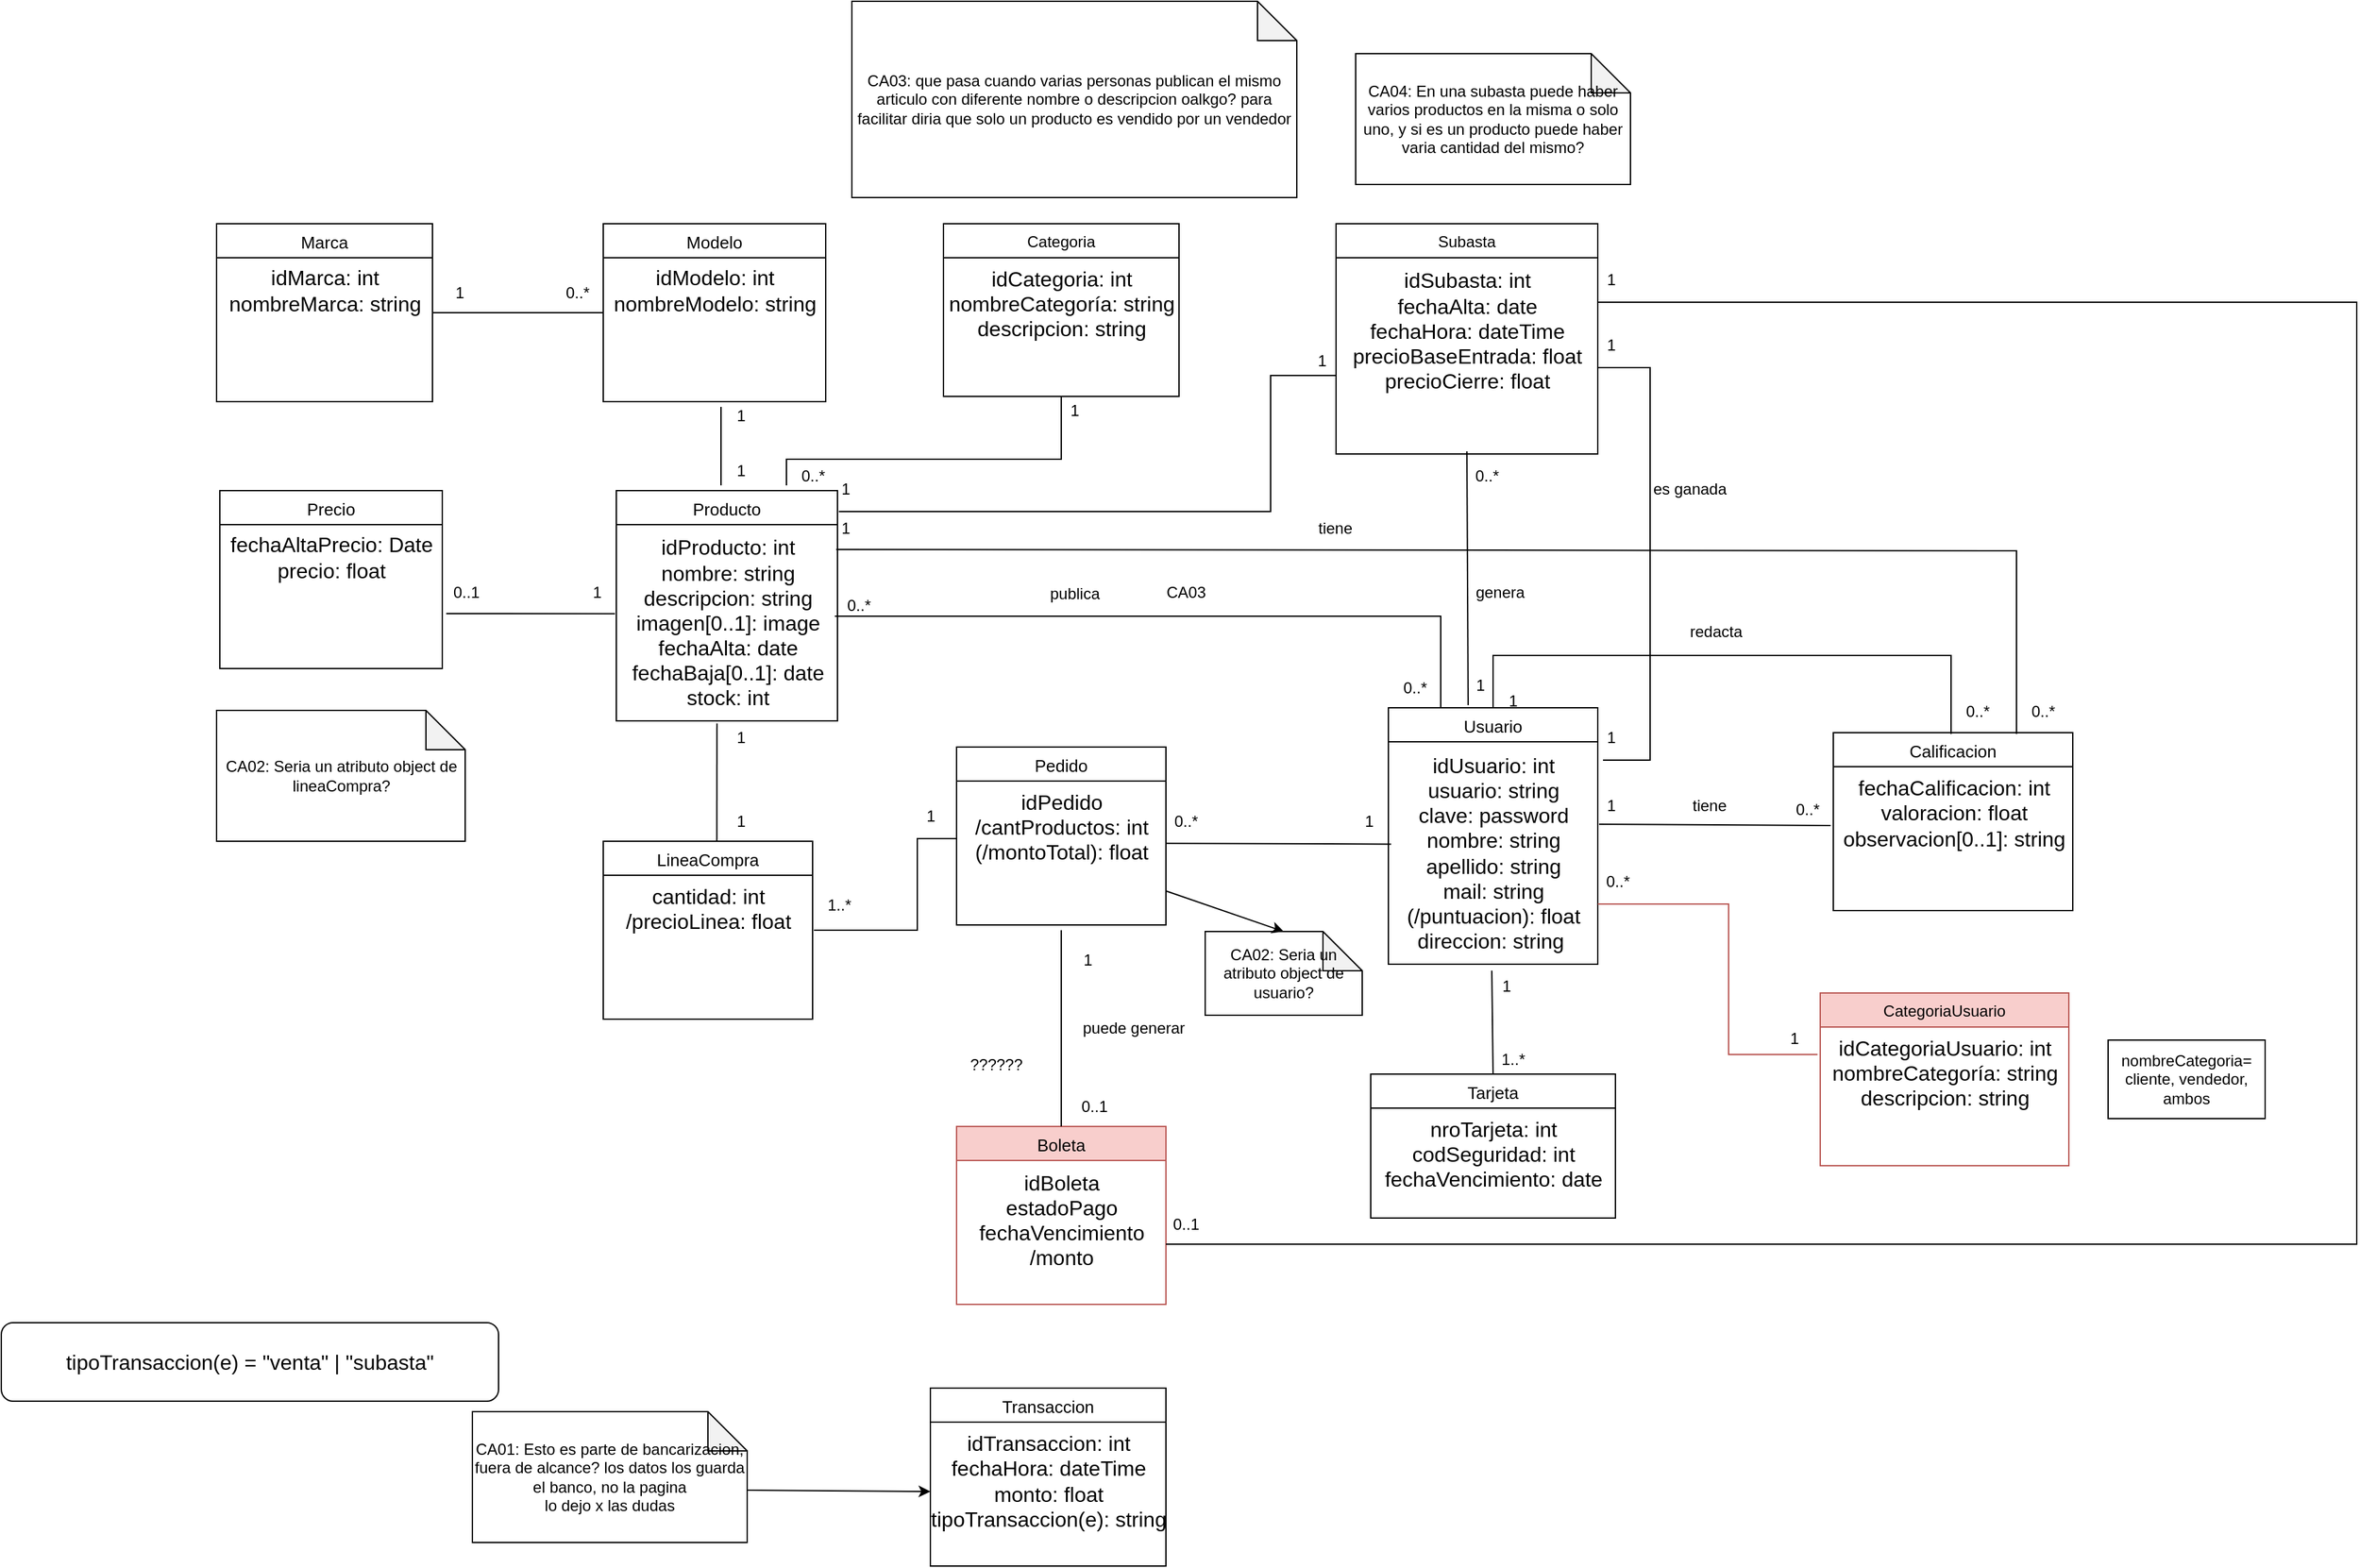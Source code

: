 <mxfile version="24.2.2" type="github" pages="2">
  <diagram name="copiaModificada" id="uobrlc5QwxZ93EzpMw6y">
    <mxGraphModel dx="2501" dy="1907" grid="1" gridSize="10" guides="1" tooltips="1" connect="1" arrows="1" fold="1" page="1" pageScale="1" pageWidth="827" pageHeight="1169" math="0" shadow="0">
      <root>
        <mxCell id="AqabxxaaFR3CiJ1AvPnt-0" />
        <mxCell id="AqabxxaaFR3CiJ1AvPnt-1" parent="AqabxxaaFR3CiJ1AvPnt-0" />
        <mxCell id="AqabxxaaFR3CiJ1AvPnt-2" value="Usuario" style="swimlane;fontStyle=0;align=center;verticalAlign=top;childLayout=stackLayout;horizontal=1;startSize=26;horizontalStack=0;resizeParent=1;resizeLast=0;collapsible=1;marginBottom=0;rounded=0;shadow=0;strokeWidth=1;fontSize=13;" parent="AqabxxaaFR3CiJ1AvPnt-1" vertex="1">
          <mxGeometry x="480" y="430" width="160" height="196" as="geometry">
            <mxRectangle x="340" y="380" width="170" height="26" as="alternateBounds" />
          </mxGeometry>
        </mxCell>
        <mxCell id="AqabxxaaFR3CiJ1AvPnt-3" value="&lt;div&gt;idUsuario: int&lt;/div&gt;usuario: string&lt;div&gt;clave: password&lt;/div&gt;&lt;div&gt;nombre: string&lt;/div&gt;&lt;div&gt;apellido: string&lt;/div&gt;&lt;div&gt;mail: string&lt;/div&gt;&lt;div&gt;(/puntuacion): float&lt;/div&gt;&lt;div&gt;direccion: string&amp;nbsp;&lt;/div&gt;" style="text;html=1;align=center;verticalAlign=middle;resizable=0;points=[];autosize=1;strokeColor=none;fillColor=none;fontSize=16;" parent="AqabxxaaFR3CiJ1AvPnt-2" vertex="1">
          <mxGeometry y="26" width="160" height="170" as="geometry" />
        </mxCell>
        <mxCell id="AqabxxaaFR3CiJ1AvPnt-4" value="Categoria" style="swimlane;fontStyle=0;align=center;verticalAlign=top;childLayout=stackLayout;horizontal=1;startSize=26;horizontalStack=0;resizeParent=1;resizeLast=0;collapsible=1;marginBottom=0;rounded=0;shadow=0;strokeWidth=1;" parent="AqabxxaaFR3CiJ1AvPnt-1" vertex="1">
          <mxGeometry x="140" y="60" width="180" height="132" as="geometry">
            <mxRectangle x="550" y="140" width="160" height="26" as="alternateBounds" />
          </mxGeometry>
        </mxCell>
        <mxCell id="AqabxxaaFR3CiJ1AvPnt-5" value="&lt;div&gt;idCategoria: int&lt;/div&gt;nombreCategoría: string&lt;div&gt;descripcion: string&lt;/div&gt;" style="text;html=1;align=center;verticalAlign=middle;resizable=0;points=[];autosize=1;strokeColor=none;fillColor=none;fontSize=16;" parent="AqabxxaaFR3CiJ1AvPnt-4" vertex="1">
          <mxGeometry y="26" width="180" height="70" as="geometry" />
        </mxCell>
        <mxCell id="AqabxxaaFR3CiJ1AvPnt-6" value="Producto" style="swimlane;fontStyle=0;align=center;verticalAlign=top;childLayout=stackLayout;horizontal=1;startSize=26;horizontalStack=0;resizeParent=1;resizeLast=0;collapsible=1;marginBottom=0;rounded=0;shadow=0;strokeWidth=1;fontSize=13;" parent="AqabxxaaFR3CiJ1AvPnt-1" vertex="1">
          <mxGeometry x="-110" y="264" width="169" height="176" as="geometry">
            <mxRectangle x="340" y="380" width="170" height="26" as="alternateBounds" />
          </mxGeometry>
        </mxCell>
        <mxCell id="AqabxxaaFR3CiJ1AvPnt-7" value="&lt;div&gt;idProducto: int&lt;/div&gt;nombre: string&lt;div&gt;descripcion: string&lt;/div&gt;&lt;div&gt;imagen[0..1]: image&lt;/div&gt;&lt;div&gt;fechaAlta: date&lt;/div&gt;&lt;div&gt;fechaBaja[0..1]: date&lt;/div&gt;&lt;div&gt;stock: int&lt;/div&gt;" style="text;html=1;align=center;verticalAlign=middle;resizable=0;points=[];autosize=1;strokeColor=none;fillColor=none;fontSize=16;" parent="AqabxxaaFR3CiJ1AvPnt-6" vertex="1">
          <mxGeometry y="26" width="169" height="150" as="geometry" />
        </mxCell>
        <mxCell id="AqabxxaaFR3CiJ1AvPnt-8" value="Precio" style="swimlane;fontStyle=0;align=center;verticalAlign=top;childLayout=stackLayout;horizontal=1;startSize=26;horizontalStack=0;resizeParent=1;resizeLast=0;collapsible=1;marginBottom=0;rounded=0;shadow=0;strokeWidth=1;fontSize=13;" parent="AqabxxaaFR3CiJ1AvPnt-1" vertex="1">
          <mxGeometry x="-413" y="264" width="170" height="136" as="geometry">
            <mxRectangle x="340" y="380" width="170" height="26" as="alternateBounds" />
          </mxGeometry>
        </mxCell>
        <mxCell id="AqabxxaaFR3CiJ1AvPnt-9" value="fechaAltaPrecio: Date&lt;div&gt;precio: float&lt;/div&gt;" style="text;html=1;align=center;verticalAlign=middle;resizable=0;points=[];autosize=1;strokeColor=none;fillColor=none;fontSize=16;" parent="AqabxxaaFR3CiJ1AvPnt-8" vertex="1">
          <mxGeometry y="26" width="170" height="50" as="geometry" />
        </mxCell>
        <mxCell id="AqabxxaaFR3CiJ1AvPnt-10" value="Transaccion" style="swimlane;fontStyle=0;align=center;verticalAlign=top;childLayout=stackLayout;horizontal=1;startSize=26;horizontalStack=0;resizeParent=1;resizeLast=0;collapsible=1;marginBottom=0;rounded=0;shadow=0;strokeWidth=1;fontSize=13;" parent="AqabxxaaFR3CiJ1AvPnt-1" vertex="1">
          <mxGeometry x="130" y="950" width="180" height="136" as="geometry">
            <mxRectangle x="340" y="380" width="170" height="26" as="alternateBounds" />
          </mxGeometry>
        </mxCell>
        <mxCell id="AqabxxaaFR3CiJ1AvPnt-11" value="&lt;div&gt;idTransaccion: int&lt;/div&gt;fechaHora: dateTime&lt;div&gt;monto: float&lt;/div&gt;&lt;div&gt;tipoTransaccion(e): string&lt;/div&gt;" style="text;html=1;align=center;verticalAlign=middle;resizable=0;points=[];autosize=1;strokeColor=none;fillColor=none;fontSize=16;" parent="AqabxxaaFR3CiJ1AvPnt-10" vertex="1">
          <mxGeometry y="26" width="180" height="90" as="geometry" />
        </mxCell>
        <mxCell id="AqabxxaaFR3CiJ1AvPnt-12" value="&lt;span style=&quot;font-size: 16px; text-wrap: nowrap;&quot;&gt;tipoTransaccion(e) = &quot;venta&quot; | &quot;subasta&quot;&lt;/span&gt;" style="rounded=1;whiteSpace=wrap;html=1;" parent="AqabxxaaFR3CiJ1AvPnt-1" vertex="1">
          <mxGeometry x="-580" y="900" width="380" height="60" as="geometry" />
        </mxCell>
        <mxCell id="AqabxxaaFR3CiJ1AvPnt-16" style="edgeStyle=none;curved=1;rounded=0;orthogonalLoop=1;jettySize=auto;html=1;fontSize=12;startSize=8;endSize=8;endArrow=none;endFill=0;entryX=-0.006;entryY=0.454;entryDx=0;entryDy=0;entryPerimeter=0;" parent="AqabxxaaFR3CiJ1AvPnt-1" target="AqabxxaaFR3CiJ1AvPnt-7" edge="1">
          <mxGeometry relative="1" as="geometry">
            <mxPoint x="-107" y="331" as="targetPoint" />
            <mxPoint x="-240" y="358" as="sourcePoint" />
          </mxGeometry>
        </mxCell>
        <mxCell id="AqabxxaaFR3CiJ1AvPnt-18" value="Modelo" style="swimlane;fontStyle=0;align=center;verticalAlign=top;childLayout=stackLayout;horizontal=1;startSize=26;horizontalStack=0;resizeParent=1;resizeLast=0;collapsible=1;marginBottom=0;rounded=0;shadow=0;strokeWidth=1;fontSize=13;" parent="AqabxxaaFR3CiJ1AvPnt-1" vertex="1">
          <mxGeometry x="-120" y="60" width="170" height="136" as="geometry">
            <mxRectangle x="340" y="380" width="170" height="26" as="alternateBounds" />
          </mxGeometry>
        </mxCell>
        <mxCell id="AqabxxaaFR3CiJ1AvPnt-19" value="&lt;div&gt;idModelo: int&lt;/div&gt;nombreModelo: string" style="text;html=1;align=center;verticalAlign=middle;resizable=0;points=[];autosize=1;strokeColor=none;fillColor=none;fontSize=16;" parent="AqabxxaaFR3CiJ1AvPnt-18" vertex="1">
          <mxGeometry y="26" width="170" height="50" as="geometry" />
        </mxCell>
        <mxCell id="AqabxxaaFR3CiJ1AvPnt-21" style="edgeStyle=none;curved=1;rounded=0;orthogonalLoop=1;jettySize=auto;html=1;entryX=0;entryY=0.5;entryDx=0;entryDy=0;fontSize=12;startSize=8;endSize=8;endArrow=none;endFill=0;" parent="AqabxxaaFR3CiJ1AvPnt-1" source="AqabxxaaFR3CiJ1AvPnt-22" target="AqabxxaaFR3CiJ1AvPnt-18" edge="1">
          <mxGeometry relative="1" as="geometry" />
        </mxCell>
        <mxCell id="AqabxxaaFR3CiJ1AvPnt-22" value="Marca" style="swimlane;fontStyle=0;align=center;verticalAlign=top;childLayout=stackLayout;horizontal=1;startSize=26;horizontalStack=0;resizeParent=1;resizeLast=0;collapsible=1;marginBottom=0;rounded=0;shadow=0;strokeWidth=1;fontSize=13;" parent="AqabxxaaFR3CiJ1AvPnt-1" vertex="1">
          <mxGeometry x="-415.5" y="60" width="165" height="136" as="geometry">
            <mxRectangle x="340" y="380" width="170" height="26" as="alternateBounds" />
          </mxGeometry>
        </mxCell>
        <mxCell id="AqabxxaaFR3CiJ1AvPnt-23" value="&lt;div&gt;idMarca: int&lt;/div&gt;nombreMarca: string" style="text;html=1;align=center;verticalAlign=middle;resizable=0;points=[];autosize=1;strokeColor=none;fillColor=none;fontSize=16;" parent="AqabxxaaFR3CiJ1AvPnt-22" vertex="1">
          <mxGeometry y="26" width="165" height="50" as="geometry" />
        </mxCell>
        <mxCell id="AqabxxaaFR3CiJ1AvPnt-24" value="Calificacion" style="swimlane;fontStyle=0;align=center;verticalAlign=top;childLayout=stackLayout;horizontal=1;startSize=26;horizontalStack=0;resizeParent=1;resizeLast=0;collapsible=1;marginBottom=0;rounded=0;shadow=0;strokeWidth=1;fontSize=13;" parent="AqabxxaaFR3CiJ1AvPnt-1" vertex="1">
          <mxGeometry x="820" y="449" width="183" height="136" as="geometry">
            <mxRectangle x="340" y="380" width="170" height="26" as="alternateBounds" />
          </mxGeometry>
        </mxCell>
        <mxCell id="AqabxxaaFR3CiJ1AvPnt-25" value="&lt;div&gt;fechaCalificacion: int&lt;/div&gt;valoracion: float&lt;div&gt;observacion[0..1]: string&lt;br&gt;&lt;div&gt;&lt;br&gt;&lt;/div&gt;&lt;/div&gt;" style="text;html=1;align=center;verticalAlign=middle;resizable=0;points=[];autosize=1;strokeColor=none;fillColor=none;fontSize=16;" parent="AqabxxaaFR3CiJ1AvPnt-24" vertex="1">
          <mxGeometry y="26" width="183" height="90" as="geometry" />
        </mxCell>
        <mxCell id="Qm0mAu9XDyj_B8wbn4-K-0" value="" style="endArrow=none;html=1;rounded=0;exitX=0.2;exitY=0.967;exitDx=0;exitDy=0;exitPerimeter=0;entryX=0.95;entryY=0.9;entryDx=0;entryDy=0;entryPerimeter=0;" parent="AqabxxaaFR3CiJ1AvPnt-1" source="Qm0mAu9XDyj_B8wbn4-K-1" target="Qm0mAu9XDyj_B8wbn4-K-2" edge="1">
          <mxGeometry width="50" height="50" relative="1" as="geometry">
            <mxPoint x="770" y="560" as="sourcePoint" />
            <mxPoint x="820" y="510" as="targetPoint" />
          </mxGeometry>
        </mxCell>
        <mxCell id="Qm0mAu9XDyj_B8wbn4-K-1" value="1" style="text;html=1;align=center;verticalAlign=middle;resizable=0;points=[];autosize=1;strokeColor=none;fillColor=none;" parent="AqabxxaaFR3CiJ1AvPnt-1" vertex="1">
          <mxGeometry x="635" y="490" width="30" height="30" as="geometry" />
        </mxCell>
        <mxCell id="Qm0mAu9XDyj_B8wbn4-K-2" value="0..*" style="text;html=1;align=center;verticalAlign=middle;resizable=0;points=[];autosize=1;strokeColor=none;fillColor=none;" parent="AqabxxaaFR3CiJ1AvPnt-1" vertex="1">
          <mxGeometry x="780" y="493" width="40" height="30" as="geometry" />
        </mxCell>
        <mxCell id="Qm0mAu9XDyj_B8wbn4-K-4" value="" style="endArrow=none;html=1;rounded=0;entryX=0.5;entryY=0;entryDx=0;entryDy=0;" parent="AqabxxaaFR3CiJ1AvPnt-1" target="AqabxxaaFR3CiJ1AvPnt-2" edge="1">
          <mxGeometry width="50" height="50" relative="1" as="geometry">
            <mxPoint x="910" y="450" as="sourcePoint" />
            <mxPoint x="960" y="400" as="targetPoint" />
            <Array as="points">
              <mxPoint x="910" y="390" />
              <mxPoint x="740" y="390" />
              <mxPoint x="560" y="390" />
            </Array>
          </mxGeometry>
        </mxCell>
        <mxCell id="Qm0mAu9XDyj_B8wbn4-K-5" value="tiene" style="text;html=1;align=center;verticalAlign=middle;resizable=0;points=[];autosize=1;strokeColor=none;fillColor=none;" parent="AqabxxaaFR3CiJ1AvPnt-1" vertex="1">
          <mxGeometry x="700" y="490" width="50" height="30" as="geometry" />
        </mxCell>
        <mxCell id="Qm0mAu9XDyj_B8wbn4-K-6" value="1" style="text;html=1;align=center;verticalAlign=middle;resizable=0;points=[];autosize=1;strokeColor=none;fillColor=none;" parent="AqabxxaaFR3CiJ1AvPnt-1" vertex="1">
          <mxGeometry x="560" y="410" width="30" height="30" as="geometry" />
        </mxCell>
        <mxCell id="Qm0mAu9XDyj_B8wbn4-K-7" value="redacta" style="text;html=1;align=center;verticalAlign=middle;resizable=0;points=[];autosize=1;strokeColor=none;fillColor=none;" parent="AqabxxaaFR3CiJ1AvPnt-1" vertex="1">
          <mxGeometry x="700" y="357" width="60" height="30" as="geometry" />
        </mxCell>
        <mxCell id="Qm0mAu9XDyj_B8wbn4-K-8" value="0..*" style="text;html=1;align=center;verticalAlign=middle;resizable=0;points=[];autosize=1;strokeColor=none;fillColor=none;" parent="AqabxxaaFR3CiJ1AvPnt-1" vertex="1">
          <mxGeometry x="910" y="418" width="40" height="30" as="geometry" />
        </mxCell>
        <mxCell id="Qm0mAu9XDyj_B8wbn4-K-9" value="CA01: Esto es parte de bancarizacion, fuera de alcance? los datos los guarda el banco, no la pagina&lt;div&gt;lo dejo x las dudas&lt;/div&gt;" style="shape=note;whiteSpace=wrap;html=1;backgroundOutline=1;darkOpacity=0.05;" parent="AqabxxaaFR3CiJ1AvPnt-1" vertex="1">
          <mxGeometry x="-220" y="968" width="210" height="100" as="geometry" />
        </mxCell>
        <mxCell id="Qm0mAu9XDyj_B8wbn4-K-10" value="" style="endArrow=classic;html=1;rounded=0;entryX=0;entryY=0.589;entryDx=0;entryDy=0;entryPerimeter=0;" parent="AqabxxaaFR3CiJ1AvPnt-1" target="AqabxxaaFR3CiJ1AvPnt-11" edge="1">
          <mxGeometry width="50" height="50" relative="1" as="geometry">
            <mxPoint x="-10" y="1028" as="sourcePoint" />
            <mxPoint x="40" y="978" as="targetPoint" />
          </mxGeometry>
        </mxCell>
        <mxCell id="Qm0mAu9XDyj_B8wbn4-K-11" value="Pedido" style="swimlane;fontStyle=0;align=center;verticalAlign=top;childLayout=stackLayout;horizontal=1;startSize=26;horizontalStack=0;resizeParent=1;resizeLast=0;collapsible=1;marginBottom=0;rounded=0;shadow=0;strokeWidth=1;fontSize=13;" parent="AqabxxaaFR3CiJ1AvPnt-1" vertex="1">
          <mxGeometry x="150" y="460" width="160" height="136" as="geometry">
            <mxRectangle x="340" y="380" width="170" height="26" as="alternateBounds" />
          </mxGeometry>
        </mxCell>
        <mxCell id="Qm0mAu9XDyj_B8wbn4-K-12" value="&lt;div&gt;idPedido&lt;/div&gt;&lt;div&gt;/cantProductos: int&lt;/div&gt;&lt;div&gt;(/montoTotal): float&lt;/div&gt;" style="text;html=1;align=center;verticalAlign=middle;resizable=0;points=[];autosize=1;strokeColor=none;fillColor=none;fontSize=16;" parent="Qm0mAu9XDyj_B8wbn4-K-11" vertex="1">
          <mxGeometry y="26" width="160" height="70" as="geometry" />
        </mxCell>
        <mxCell id="Qm0mAu9XDyj_B8wbn4-K-13" value="" style="endArrow=none;html=1;rounded=0;exitX=1;exitY=0.68;exitDx=0;exitDy=0;exitPerimeter=0;entryX=0.013;entryY=0.46;entryDx=0;entryDy=0;entryPerimeter=0;" parent="AqabxxaaFR3CiJ1AvPnt-1" source="Qm0mAu9XDyj_B8wbn4-K-12" target="AqabxxaaFR3CiJ1AvPnt-3" edge="1">
          <mxGeometry width="50" height="50" relative="1" as="geometry">
            <mxPoint x="430" y="570" as="sourcePoint" />
            <mxPoint x="480" y="520" as="targetPoint" />
          </mxGeometry>
        </mxCell>
        <mxCell id="Qm0mAu9XDyj_B8wbn4-K-14" value="1" style="text;html=1;align=center;verticalAlign=middle;resizable=0;points=[];autosize=1;strokeColor=none;fillColor=none;" parent="AqabxxaaFR3CiJ1AvPnt-1" vertex="1">
          <mxGeometry x="450" y="502" width="30" height="30" as="geometry" />
        </mxCell>
        <mxCell id="Qm0mAu9XDyj_B8wbn4-K-15" value="0..*" style="text;html=1;align=center;verticalAlign=middle;resizable=0;points=[];autosize=1;strokeColor=none;fillColor=none;rotation=0;" parent="AqabxxaaFR3CiJ1AvPnt-1" vertex="1">
          <mxGeometry x="305" y="502" width="40" height="30" as="geometry" />
        </mxCell>
        <mxCell id="Qm0mAu9XDyj_B8wbn4-K-16" value="CA02: Seria un atributo object de usuario?" style="shape=note;whiteSpace=wrap;html=1;backgroundOutline=1;darkOpacity=0.05;" parent="AqabxxaaFR3CiJ1AvPnt-1" vertex="1">
          <mxGeometry x="340" y="601" width="120" height="64" as="geometry" />
        </mxCell>
        <mxCell id="Qm0mAu9XDyj_B8wbn4-K-17" value="" style="endArrow=classic;html=1;rounded=0;entryX=0.5;entryY=0;entryDx=0;entryDy=0;entryPerimeter=0;" parent="AqabxxaaFR3CiJ1AvPnt-1" target="Qm0mAu9XDyj_B8wbn4-K-16" edge="1">
          <mxGeometry width="50" height="50" relative="1" as="geometry">
            <mxPoint x="310" y="570" as="sourcePoint" />
            <mxPoint x="450" y="540" as="targetPoint" />
          </mxGeometry>
        </mxCell>
        <mxCell id="Qm0mAu9XDyj_B8wbn4-K-18" value="LineaCompra" style="swimlane;fontStyle=0;align=center;verticalAlign=top;childLayout=stackLayout;horizontal=1;startSize=26;horizontalStack=0;resizeParent=1;resizeLast=0;collapsible=1;marginBottom=0;rounded=0;shadow=0;strokeWidth=1;fontSize=13;" parent="AqabxxaaFR3CiJ1AvPnt-1" vertex="1">
          <mxGeometry x="-120" y="532" width="160" height="136" as="geometry">
            <mxRectangle x="340" y="380" width="170" height="26" as="alternateBounds" />
          </mxGeometry>
        </mxCell>
        <mxCell id="Qm0mAu9XDyj_B8wbn4-K-19" value="cantidad: int&lt;div&gt;/precioLinea: float&lt;br&gt;&lt;div&gt;&lt;br&gt;&lt;/div&gt;&lt;/div&gt;" style="text;html=1;align=center;verticalAlign=middle;resizable=0;points=[];autosize=1;strokeColor=none;fillColor=none;fontSize=16;" parent="Qm0mAu9XDyj_B8wbn4-K-18" vertex="1">
          <mxGeometry y="26" width="160" height="70" as="geometry" />
        </mxCell>
        <mxCell id="Qm0mAu9XDyj_B8wbn4-K-20" value="" style="endArrow=none;html=1;rounded=0;" parent="AqabxxaaFR3CiJ1AvPnt-1" edge="1">
          <mxGeometry width="50" height="50" relative="1" as="geometry">
            <mxPoint x="41" y="600" as="sourcePoint" />
            <mxPoint x="150" y="530" as="targetPoint" />
            <Array as="points">
              <mxPoint x="120" y="600" />
              <mxPoint x="120" y="530" />
            </Array>
          </mxGeometry>
        </mxCell>
        <mxCell id="Qm0mAu9XDyj_B8wbn4-K-21" value="1" style="text;html=1;align=center;verticalAlign=middle;resizable=0;points=[];autosize=1;strokeColor=none;fillColor=none;" parent="AqabxxaaFR3CiJ1AvPnt-1" vertex="1">
          <mxGeometry x="115" y="498" width="30" height="30" as="geometry" />
        </mxCell>
        <mxCell id="Qm0mAu9XDyj_B8wbn4-K-22" value="1..*" style="text;html=1;align=center;verticalAlign=middle;resizable=0;points=[];autosize=1;strokeColor=none;fillColor=none;" parent="AqabxxaaFR3CiJ1AvPnt-1" vertex="1">
          <mxGeometry x="40" y="566" width="40" height="30" as="geometry" />
        </mxCell>
        <mxCell id="Qm0mAu9XDyj_B8wbn4-K-24" value="" style="endArrow=none;html=1;rounded=0;entryX=0.455;entryY=1.013;entryDx=0;entryDy=0;entryPerimeter=0;" parent="AqabxxaaFR3CiJ1AvPnt-1" target="AqabxxaaFR3CiJ1AvPnt-7" edge="1">
          <mxGeometry width="50" height="50" relative="1" as="geometry">
            <mxPoint x="-33.203" y="532.5" as="sourcePoint" />
            <mxPoint x="-60" y="483.5" as="targetPoint" />
          </mxGeometry>
        </mxCell>
        <mxCell id="Qm0mAu9XDyj_B8wbn4-K-25" value="1" style="text;html=1;align=center;verticalAlign=middle;resizable=0;points=[];autosize=1;strokeColor=none;fillColor=none;" parent="AqabxxaaFR3CiJ1AvPnt-1" vertex="1">
          <mxGeometry x="-30" y="502" width="30" height="30" as="geometry" />
        </mxCell>
        <mxCell id="Qm0mAu9XDyj_B8wbn4-K-27" value="CA02: Seria un atributo object de lineaCompra?" style="shape=note;whiteSpace=wrap;html=1;backgroundOutline=1;darkOpacity=0.05;" parent="AqabxxaaFR3CiJ1AvPnt-1" vertex="1">
          <mxGeometry x="-415.5" y="432" width="190" height="100" as="geometry" />
        </mxCell>
        <mxCell id="Qm0mAu9XDyj_B8wbn4-K-28" value="" style="endArrow=none;html=1;rounded=0;" parent="AqabxxaaFR3CiJ1AvPnt-1" edge="1">
          <mxGeometry width="50" height="50" relative="1" as="geometry">
            <mxPoint x="-30" y="260" as="sourcePoint" />
            <mxPoint x="-30" y="200" as="targetPoint" />
          </mxGeometry>
        </mxCell>
        <mxCell id="Qm0mAu9XDyj_B8wbn4-K-29" value="1" style="text;html=1;align=center;verticalAlign=middle;resizable=0;points=[];autosize=1;strokeColor=none;fillColor=none;" parent="AqabxxaaFR3CiJ1AvPnt-1" vertex="1">
          <mxGeometry x="-30" y="234" width="30" height="30" as="geometry" />
        </mxCell>
        <mxCell id="Qm0mAu9XDyj_B8wbn4-K-30" value="1" style="text;html=1;align=center;verticalAlign=middle;resizable=0;points=[];autosize=1;strokeColor=none;fillColor=none;" parent="AqabxxaaFR3CiJ1AvPnt-1" vertex="1">
          <mxGeometry x="-30" y="192" width="30" height="30" as="geometry" />
        </mxCell>
        <mxCell id="Qm0mAu9XDyj_B8wbn4-K-31" value="0..*" style="text;html=1;align=center;verticalAlign=middle;resizable=0;points=[];autosize=1;strokeColor=none;fillColor=none;" parent="AqabxxaaFR3CiJ1AvPnt-1" vertex="1">
          <mxGeometry x="-160" y="98" width="40" height="30" as="geometry" />
        </mxCell>
        <mxCell id="Qm0mAu9XDyj_B8wbn4-K-32" value="1" style="text;html=1;align=center;verticalAlign=middle;resizable=0;points=[];autosize=1;strokeColor=none;fillColor=none;" parent="AqabxxaaFR3CiJ1AvPnt-1" vertex="1">
          <mxGeometry x="-245" y="98" width="30" height="30" as="geometry" />
        </mxCell>
        <mxCell id="Qm0mAu9XDyj_B8wbn4-K-33" value="" style="endArrow=none;html=1;rounded=0;entryX=0.5;entryY=1;entryDx=0;entryDy=0;" parent="AqabxxaaFR3CiJ1AvPnt-1" target="AqabxxaaFR3CiJ1AvPnt-4" edge="1">
          <mxGeometry width="50" height="50" relative="1" as="geometry">
            <mxPoint x="20" y="260" as="sourcePoint" />
            <mxPoint x="70" y="210" as="targetPoint" />
            <Array as="points">
              <mxPoint x="20" y="240" />
              <mxPoint x="230" y="240" />
            </Array>
          </mxGeometry>
        </mxCell>
        <mxCell id="Qm0mAu9XDyj_B8wbn4-K-34" value="0..*" style="text;html=1;align=center;verticalAlign=middle;resizable=0;points=[];autosize=1;strokeColor=none;fillColor=none;" parent="AqabxxaaFR3CiJ1AvPnt-1" vertex="1">
          <mxGeometry x="20" y="238" width="40" height="30" as="geometry" />
        </mxCell>
        <mxCell id="Qm0mAu9XDyj_B8wbn4-K-35" value="1" style="text;html=1;align=center;verticalAlign=middle;resizable=0;points=[];autosize=1;strokeColor=none;fillColor=none;" parent="AqabxxaaFR3CiJ1AvPnt-1" vertex="1">
          <mxGeometry x="225" y="188" width="30" height="30" as="geometry" />
        </mxCell>
        <mxCell id="Qm0mAu9XDyj_B8wbn4-K-36" value="" style="endArrow=none;html=1;rounded=0;entryX=0.765;entryY=0.007;entryDx=0;entryDy=0;exitX=0.267;exitY=1.033;exitDx=0;exitDy=0;exitPerimeter=0;entryPerimeter=0;" parent="AqabxxaaFR3CiJ1AvPnt-1" source="Qm0mAu9XDyj_B8wbn4-K-37" target="AqabxxaaFR3CiJ1AvPnt-24" edge="1">
          <mxGeometry width="50" height="50" relative="1" as="geometry">
            <mxPoint x="50" y="310" as="sourcePoint" />
            <mxPoint x="100" y="260" as="targetPoint" />
            <Array as="points">
              <mxPoint x="960" y="310" />
            </Array>
          </mxGeometry>
        </mxCell>
        <mxCell id="Qm0mAu9XDyj_B8wbn4-K-37" value="1" style="text;html=1;align=center;verticalAlign=middle;resizable=0;points=[];autosize=1;strokeColor=none;fillColor=none;" parent="AqabxxaaFR3CiJ1AvPnt-1" vertex="1">
          <mxGeometry x="50" y="278" width="30" height="30" as="geometry" />
        </mxCell>
        <mxCell id="Qm0mAu9XDyj_B8wbn4-K-40" value="0..*" style="text;html=1;align=center;verticalAlign=middle;resizable=0;points=[];autosize=1;strokeColor=none;fillColor=none;" parent="AqabxxaaFR3CiJ1AvPnt-1" vertex="1">
          <mxGeometry x="960" y="418" width="40" height="30" as="geometry" />
        </mxCell>
        <mxCell id="Qm0mAu9XDyj_B8wbn4-K-41" value="tiene" style="text;html=1;align=center;verticalAlign=middle;resizable=0;points=[];autosize=1;strokeColor=none;fillColor=none;" parent="AqabxxaaFR3CiJ1AvPnt-1" vertex="1">
          <mxGeometry x="414" y="278" width="50" height="30" as="geometry" />
        </mxCell>
        <mxCell id="Qm0mAu9XDyj_B8wbn4-K-42" value="Boleta" style="swimlane;fontStyle=0;align=center;verticalAlign=top;childLayout=stackLayout;horizontal=1;startSize=26;horizontalStack=0;resizeParent=1;resizeLast=0;collapsible=1;marginBottom=0;rounded=0;shadow=0;strokeWidth=1;fontSize=13;fillColor=#f8cecc;strokeColor=#b85450;" parent="AqabxxaaFR3CiJ1AvPnt-1" vertex="1">
          <mxGeometry x="150" y="750" width="160" height="136" as="geometry">
            <mxRectangle x="340" y="380" width="170" height="26" as="alternateBounds" />
          </mxGeometry>
        </mxCell>
        <mxCell id="Qm0mAu9XDyj_B8wbn4-K-43" value="&lt;div&gt;idBoleta&lt;/div&gt;estadoPago&lt;div&gt;fechaVencimiento&lt;br&gt;&lt;div&gt;/monto&lt;/div&gt;&lt;/div&gt;&lt;div&gt;&lt;br&gt;&lt;/div&gt;" style="text;html=1;align=center;verticalAlign=middle;resizable=0;points=[];autosize=1;strokeColor=none;fillColor=none;fontSize=16;" parent="Qm0mAu9XDyj_B8wbn4-K-42" vertex="1">
          <mxGeometry y="26" width="160" height="110" as="geometry" />
        </mxCell>
        <mxCell id="Qm0mAu9XDyj_B8wbn4-K-51" value="0..1" style="text;html=1;align=center;verticalAlign=middle;resizable=0;points=[];autosize=1;strokeColor=none;fillColor=none;" parent="AqabxxaaFR3CiJ1AvPnt-1" vertex="1">
          <mxGeometry x="235" y="720" width="40" height="30" as="geometry" />
        </mxCell>
        <mxCell id="Qm0mAu9XDyj_B8wbn4-K-52" value="1" style="text;html=1;align=center;verticalAlign=middle;resizable=0;points=[];autosize=1;strokeColor=none;fillColor=none;" parent="AqabxxaaFR3CiJ1AvPnt-1" vertex="1">
          <mxGeometry x="235" y="608" width="30" height="30" as="geometry" />
        </mxCell>
        <mxCell id="Qm0mAu9XDyj_B8wbn4-K-53" value="puede generar" style="text;html=1;align=center;verticalAlign=middle;resizable=0;points=[];autosize=1;strokeColor=none;fillColor=none;" parent="AqabxxaaFR3CiJ1AvPnt-1" vertex="1">
          <mxGeometry x="235" y="660" width="100" height="30" as="geometry" />
        </mxCell>
        <mxCell id="Qm0mAu9XDyj_B8wbn4-K-55" value="CategoriaUsuario" style="swimlane;fontStyle=0;align=center;verticalAlign=top;childLayout=stackLayout;horizontal=1;startSize=26;horizontalStack=0;resizeParent=1;resizeLast=0;collapsible=1;marginBottom=0;rounded=0;shadow=0;strokeWidth=1;fillColor=#f8cecc;strokeColor=#b85450;" parent="AqabxxaaFR3CiJ1AvPnt-1" vertex="1">
          <mxGeometry x="810" y="648" width="190" height="132" as="geometry">
            <mxRectangle x="550" y="140" width="160" height="26" as="alternateBounds" />
          </mxGeometry>
        </mxCell>
        <mxCell id="Qm0mAu9XDyj_B8wbn4-K-56" value="&lt;div&gt;idCategoriaUsuario: int&lt;/div&gt;nombreCategoría: string&lt;div&gt;descripcion: string&lt;/div&gt;" style="text;html=1;align=center;verticalAlign=middle;resizable=0;points=[];autosize=1;strokeColor=none;fillColor=none;fontSize=16;" parent="Qm0mAu9XDyj_B8wbn4-K-55" vertex="1">
          <mxGeometry y="26" width="190" height="70" as="geometry" />
        </mxCell>
        <mxCell id="Qm0mAu9XDyj_B8wbn4-K-57" value="" style="endArrow=none;html=1;rounded=0;entryX=-0.011;entryY=0.3;entryDx=0;entryDy=0;entryPerimeter=0;fillColor=#f8cecc;strokeColor=#b85450;" parent="AqabxxaaFR3CiJ1AvPnt-1" target="Qm0mAu9XDyj_B8wbn4-K-56" edge="1">
          <mxGeometry width="50" height="50" relative="1" as="geometry">
            <mxPoint x="640" y="580" as="sourcePoint" />
            <mxPoint x="690" y="530" as="targetPoint" />
            <Array as="points">
              <mxPoint x="740" y="580" />
              <mxPoint x="740" y="695" />
            </Array>
          </mxGeometry>
        </mxCell>
        <mxCell id="Qm0mAu9XDyj_B8wbn4-K-58" value="0..*" style="text;html=1;align=center;verticalAlign=middle;resizable=0;points=[];autosize=1;strokeColor=none;fillColor=none;" parent="AqabxxaaFR3CiJ1AvPnt-1" vertex="1">
          <mxGeometry x="635" y="548" width="40" height="30" as="geometry" />
        </mxCell>
        <mxCell id="Qm0mAu9XDyj_B8wbn4-K-59" value="1" style="text;html=1;align=center;verticalAlign=middle;resizable=0;points=[];autosize=1;strokeColor=none;fillColor=none;" parent="AqabxxaaFR3CiJ1AvPnt-1" vertex="1">
          <mxGeometry x="775" y="668" width="30" height="30" as="geometry" />
        </mxCell>
        <mxCell id="Qm0mAu9XDyj_B8wbn4-K-60" value="nombreCategoria= cliente, vendedor, ambos" style="rounded=0;whiteSpace=wrap;html=1;" parent="AqabxxaaFR3CiJ1AvPnt-1" vertex="1">
          <mxGeometry x="1030" y="684" width="120" height="60" as="geometry" />
        </mxCell>
        <mxCell id="Qm0mAu9XDyj_B8wbn4-K-62" value="" style="endArrow=none;html=1;rounded=0;entryX=0.25;entryY=0;entryDx=0;entryDy=0;exitX=0.05;exitY=0.767;exitDx=0;exitDy=0;exitPerimeter=0;" parent="AqabxxaaFR3CiJ1AvPnt-1" source="Qm0mAu9XDyj_B8wbn4-K-65" target="AqabxxaaFR3CiJ1AvPnt-2" edge="1">
          <mxGeometry width="50" height="50" relative="1" as="geometry">
            <mxPoint x="50" y="360" as="sourcePoint" />
            <mxPoint x="100" y="340" as="targetPoint" />
            <Array as="points">
              <mxPoint x="520" y="360" />
            </Array>
          </mxGeometry>
        </mxCell>
        <mxCell id="Qm0mAu9XDyj_B8wbn4-K-64" value="0..*" style="text;html=1;align=center;verticalAlign=middle;resizable=0;points=[];autosize=1;strokeColor=none;fillColor=none;" parent="AqabxxaaFR3CiJ1AvPnt-1" vertex="1">
          <mxGeometry x="480" y="400" width="40" height="30" as="geometry" />
        </mxCell>
        <mxCell id="Qm0mAu9XDyj_B8wbn4-K-65" value="0..*" style="text;html=1;align=center;verticalAlign=middle;resizable=0;points=[];autosize=1;strokeColor=none;fillColor=none;" parent="AqabxxaaFR3CiJ1AvPnt-1" vertex="1">
          <mxGeometry x="55" y="337" width="40" height="30" as="geometry" />
        </mxCell>
        <mxCell id="Qm0mAu9XDyj_B8wbn4-K-66" value="publica" style="text;html=1;align=center;verticalAlign=middle;resizable=0;points=[];autosize=1;strokeColor=none;fillColor=none;" parent="AqabxxaaFR3CiJ1AvPnt-1" vertex="1">
          <mxGeometry x="210" y="328" width="60" height="30" as="geometry" />
        </mxCell>
        <mxCell id="Qm0mAu9XDyj_B8wbn4-K-67" value="CA03" style="text;html=1;align=center;verticalAlign=middle;resizable=0;points=[];autosize=1;strokeColor=none;fillColor=none;" parent="AqabxxaaFR3CiJ1AvPnt-1" vertex="1">
          <mxGeometry x="300" y="327" width="50" height="30" as="geometry" />
        </mxCell>
        <mxCell id="Qm0mAu9XDyj_B8wbn4-K-68" value="CA03: que pasa cuando varias personas publican el mismo articulo con diferente nombre o descripcion oalkgo? para facilitar diria que solo un producto es vendido por un vendedor" style="shape=note;whiteSpace=wrap;html=1;backgroundOutline=1;darkOpacity=0.05;" parent="AqabxxaaFR3CiJ1AvPnt-1" vertex="1">
          <mxGeometry x="70" y="-110" width="340" height="150" as="geometry" />
        </mxCell>
        <mxCell id="Qm0mAu9XDyj_B8wbn4-K-72" value="1" style="text;html=1;align=center;verticalAlign=middle;resizable=0;points=[];autosize=1;strokeColor=none;fillColor=none;" parent="AqabxxaaFR3CiJ1AvPnt-1" vertex="1">
          <mxGeometry x="-140" y="327" width="30" height="30" as="geometry" />
        </mxCell>
        <mxCell id="Qm0mAu9XDyj_B8wbn4-K-73" value="0..1" style="text;html=1;align=center;verticalAlign=middle;resizable=0;points=[];autosize=1;strokeColor=none;fillColor=none;" parent="AqabxxaaFR3CiJ1AvPnt-1" vertex="1">
          <mxGeometry x="-245" y="327" width="40" height="30" as="geometry" />
        </mxCell>
        <mxCell id="Qm0mAu9XDyj_B8wbn4-K-74" value="Subasta" style="swimlane;fontStyle=0;align=center;verticalAlign=top;childLayout=stackLayout;horizontal=1;startSize=26;horizontalStack=0;resizeParent=1;resizeLast=0;collapsible=1;marginBottom=0;rounded=0;shadow=0;strokeWidth=1;" parent="AqabxxaaFR3CiJ1AvPnt-1" vertex="1">
          <mxGeometry x="440" y="60" width="200" height="176" as="geometry">
            <mxRectangle x="550" y="140" width="160" height="26" as="alternateBounds" />
          </mxGeometry>
        </mxCell>
        <mxCell id="Qm0mAu9XDyj_B8wbn4-K-75" value="&lt;div&gt;idSubasta: int&lt;/div&gt;&lt;div&gt;fechaAlta: date&lt;/div&gt;&lt;div&gt;fechaHora: dateTime&lt;/div&gt;&lt;div&gt;precioBaseEntrada: float&lt;/div&gt;&lt;div&gt;precioCierre: float&lt;/div&gt;&lt;div&gt;&lt;br&gt;&lt;/div&gt;&lt;div&gt;&lt;br&gt;&lt;/div&gt;" style="text;html=1;align=center;verticalAlign=middle;resizable=0;points=[];autosize=1;strokeColor=none;fillColor=none;fontSize=16;" parent="Qm0mAu9XDyj_B8wbn4-K-74" vertex="1">
          <mxGeometry y="26" width="200" height="150" as="geometry" />
        </mxCell>
        <mxCell id="Qm0mAu9XDyj_B8wbn4-K-76" value="" style="endArrow=none;html=1;rounded=0;exitX=0.381;exitY=-0.01;exitDx=0;exitDy=0;exitPerimeter=0;" parent="AqabxxaaFR3CiJ1AvPnt-1" source="AqabxxaaFR3CiJ1AvPnt-2" edge="1">
          <mxGeometry width="50" height="50" relative="1" as="geometry">
            <mxPoint x="490" y="284" as="sourcePoint" />
            <mxPoint x="540" y="234" as="targetPoint" />
          </mxGeometry>
        </mxCell>
        <mxCell id="Qm0mAu9XDyj_B8wbn4-K-77" value="1" style="text;html=1;align=center;verticalAlign=middle;resizable=0;points=[];autosize=1;strokeColor=none;fillColor=none;" parent="AqabxxaaFR3CiJ1AvPnt-1" vertex="1">
          <mxGeometry x="535" y="398" width="30" height="30" as="geometry" />
        </mxCell>
        <mxCell id="Qm0mAu9XDyj_B8wbn4-K-78" value="0..*" style="text;html=1;align=center;verticalAlign=middle;resizable=0;points=[];autosize=1;strokeColor=none;fillColor=none;" parent="AqabxxaaFR3CiJ1AvPnt-1" vertex="1">
          <mxGeometry x="535" y="238" width="40" height="30" as="geometry" />
        </mxCell>
        <mxCell id="Qm0mAu9XDyj_B8wbn4-K-79" value="" style="endArrow=none;html=1;rounded=0;" parent="AqabxxaaFR3CiJ1AvPnt-1" edge="1">
          <mxGeometry width="50" height="50" relative="1" as="geometry">
            <mxPoint x="60" y="280" as="sourcePoint" />
            <mxPoint x="440" y="176" as="targetPoint" />
            <Array as="points">
              <mxPoint x="390" y="280" />
              <mxPoint x="390" y="176" />
            </Array>
          </mxGeometry>
        </mxCell>
        <mxCell id="Qm0mAu9XDyj_B8wbn4-K-80" value="1" style="text;html=1;align=center;verticalAlign=middle;resizable=0;points=[];autosize=1;strokeColor=none;fillColor=none;" parent="AqabxxaaFR3CiJ1AvPnt-1" vertex="1">
          <mxGeometry x="414" y="150" width="30" height="30" as="geometry" />
        </mxCell>
        <mxCell id="Qm0mAu9XDyj_B8wbn4-K-81" value="1" style="text;html=1;align=center;verticalAlign=middle;resizable=0;points=[];autosize=1;strokeColor=none;fillColor=none;" parent="AqabxxaaFR3CiJ1AvPnt-1" vertex="1">
          <mxGeometry x="50" y="248" width="30" height="30" as="geometry" />
        </mxCell>
        <mxCell id="Qm0mAu9XDyj_B8wbn4-K-82" value="CA04: En una subasta puede haber varios productos en la misma o solo uno, y si es un producto puede haber varia cantidad del mismo?" style="shape=note;whiteSpace=wrap;html=1;backgroundOutline=1;darkOpacity=0.05;" parent="AqabxxaaFR3CiJ1AvPnt-1" vertex="1">
          <mxGeometry x="455" y="-70" width="210" height="100" as="geometry" />
        </mxCell>
        <mxCell id="Qm0mAu9XDyj_B8wbn4-K-83" value="genera" style="text;html=1;align=center;verticalAlign=middle;resizable=0;points=[];autosize=1;strokeColor=none;fillColor=none;" parent="AqabxxaaFR3CiJ1AvPnt-1" vertex="1">
          <mxGeometry x="535" y="327" width="60" height="30" as="geometry" />
        </mxCell>
        <mxCell id="Qm0mAu9XDyj_B8wbn4-K-84" value="" style="endArrow=none;html=1;rounded=0;entryX=1.025;entryY=0.082;entryDx=0;entryDy=0;entryPerimeter=0;" parent="AqabxxaaFR3CiJ1AvPnt-1" target="AqabxxaaFR3CiJ1AvPnt-3" edge="1">
          <mxGeometry width="50" height="50" relative="1" as="geometry">
            <mxPoint x="640" y="170" as="sourcePoint" />
            <mxPoint x="690" y="120" as="targetPoint" />
            <Array as="points">
              <mxPoint x="680" y="170" />
              <mxPoint x="680" y="470" />
            </Array>
          </mxGeometry>
        </mxCell>
        <mxCell id="Qm0mAu9XDyj_B8wbn4-K-85" value="1" style="text;html=1;align=center;verticalAlign=middle;resizable=0;points=[];autosize=1;strokeColor=none;fillColor=none;" parent="AqabxxaaFR3CiJ1AvPnt-1" vertex="1">
          <mxGeometry x="635" y="138" width="30" height="30" as="geometry" />
        </mxCell>
        <mxCell id="Qm0mAu9XDyj_B8wbn4-K-86" value="1" style="text;html=1;align=center;verticalAlign=middle;resizable=0;points=[];autosize=1;strokeColor=none;fillColor=none;" parent="AqabxxaaFR3CiJ1AvPnt-1" vertex="1">
          <mxGeometry x="635" y="438" width="30" height="30" as="geometry" />
        </mxCell>
        <mxCell id="Qm0mAu9XDyj_B8wbn4-K-87" value="es ganada" style="text;html=1;align=center;verticalAlign=middle;resizable=0;points=[];autosize=1;strokeColor=none;fillColor=none;" parent="AqabxxaaFR3CiJ1AvPnt-1" vertex="1">
          <mxGeometry x="670" y="248" width="80" height="30" as="geometry" />
        </mxCell>
        <mxCell id="Qm0mAu9XDyj_B8wbn4-K-88" value="" style="endArrow=none;html=1;rounded=0;" parent="AqabxxaaFR3CiJ1AvPnt-1" edge="1">
          <mxGeometry width="50" height="50" relative="1" as="geometry">
            <mxPoint x="230" y="750" as="sourcePoint" />
            <mxPoint x="230" y="600" as="targetPoint" />
          </mxGeometry>
        </mxCell>
        <mxCell id="Qm0mAu9XDyj_B8wbn4-K-89" value="??????" style="text;html=1;align=center;verticalAlign=middle;resizable=0;points=[];autosize=1;strokeColor=none;fillColor=none;" parent="AqabxxaaFR3CiJ1AvPnt-1" vertex="1">
          <mxGeometry x="150" y="688" width="60" height="30" as="geometry" />
        </mxCell>
        <mxCell id="Qm0mAu9XDyj_B8wbn4-K-90" value="" style="endArrow=none;html=1;rounded=0;" parent="AqabxxaaFR3CiJ1AvPnt-1" edge="1">
          <mxGeometry width="50" height="50" relative="1" as="geometry">
            <mxPoint x="640" y="120" as="sourcePoint" />
            <mxPoint x="310" y="840" as="targetPoint" />
            <Array as="points">
              <mxPoint x="1220" y="120" />
              <mxPoint x="1220" y="840" />
            </Array>
          </mxGeometry>
        </mxCell>
        <mxCell id="Qm0mAu9XDyj_B8wbn4-K-91" value="1" style="text;html=1;align=center;verticalAlign=middle;resizable=0;points=[];autosize=1;strokeColor=none;fillColor=none;" parent="AqabxxaaFR3CiJ1AvPnt-1" vertex="1">
          <mxGeometry x="635" y="88" width="30" height="30" as="geometry" />
        </mxCell>
        <mxCell id="Qm0mAu9XDyj_B8wbn4-K-92" value="0..1" style="text;html=1;align=center;verticalAlign=middle;resizable=0;points=[];autosize=1;strokeColor=none;fillColor=none;" parent="AqabxxaaFR3CiJ1AvPnt-1" vertex="1">
          <mxGeometry x="305" y="810" width="40" height="30" as="geometry" />
        </mxCell>
        <mxCell id="Qm0mAu9XDyj_B8wbn4-K-26" value="1" style="text;html=1;align=center;verticalAlign=middle;resizable=0;points=[];autosize=1;strokeColor=none;fillColor=none;" parent="AqabxxaaFR3CiJ1AvPnt-1" vertex="1">
          <mxGeometry x="-30" y="438" width="30" height="30" as="geometry" />
        </mxCell>
        <mxCell id="uC7N7puvD3lx8-JbYY9u-1" value="Tarjeta" style="swimlane;fontStyle=0;align=center;verticalAlign=top;childLayout=stackLayout;horizontal=1;startSize=26;horizontalStack=0;resizeParent=1;resizeLast=0;collapsible=1;marginBottom=0;rounded=0;shadow=0;strokeWidth=1;fontSize=13;" parent="AqabxxaaFR3CiJ1AvPnt-1" vertex="1">
          <mxGeometry x="466.5" y="710" width="187" height="110" as="geometry">
            <mxRectangle x="340" y="380" width="170" height="26" as="alternateBounds" />
          </mxGeometry>
        </mxCell>
        <mxCell id="uC7N7puvD3lx8-JbYY9u-2" value="&lt;div&gt;nroTarjeta: int&lt;/div&gt;&lt;div&gt;codSeguridad: int&lt;/div&gt;&lt;div&gt;fechaVencimiento: date&lt;/div&gt;" style="text;html=1;align=center;verticalAlign=middle;resizable=0;points=[];autosize=1;strokeColor=none;fillColor=none;fontSize=16;" parent="uC7N7puvD3lx8-JbYY9u-1" vertex="1">
          <mxGeometry y="26" width="187" height="70" as="geometry" />
        </mxCell>
        <mxCell id="uC7N7puvD3lx8-JbYY9u-3" value="" style="endArrow=none;html=1;rounded=0;entryX=0.494;entryY=1.029;entryDx=0;entryDy=0;entryPerimeter=0;" parent="AqabxxaaFR3CiJ1AvPnt-1" target="AqabxxaaFR3CiJ1AvPnt-3" edge="1">
          <mxGeometry width="50" height="50" relative="1" as="geometry">
            <mxPoint x="560" y="710" as="sourcePoint" />
            <mxPoint x="610" y="660" as="targetPoint" />
          </mxGeometry>
        </mxCell>
        <mxCell id="uC7N7puvD3lx8-JbYY9u-4" value="1" style="text;html=1;align=center;verticalAlign=middle;resizable=0;points=[];autosize=1;strokeColor=none;fillColor=none;" parent="AqabxxaaFR3CiJ1AvPnt-1" vertex="1">
          <mxGeometry x="555" y="628" width="30" height="30" as="geometry" />
        </mxCell>
        <mxCell id="uC7N7puvD3lx8-JbYY9u-5" value="1..*" style="text;html=1;align=center;verticalAlign=middle;resizable=0;points=[];autosize=1;strokeColor=none;fillColor=none;" parent="AqabxxaaFR3CiJ1AvPnt-1" vertex="1">
          <mxGeometry x="555" y="684" width="40" height="30" as="geometry" />
        </mxCell>
      </root>
    </mxGraphModel>
  </diagram>
  <diagram id="C5RBs43oDa-KdzZeNtuy" name="Page-1">
    <mxGraphModel dx="2501" dy="738" grid="1" gridSize="10" guides="1" tooltips="1" connect="1" arrows="1" fold="1" page="1" pageScale="1" pageWidth="827" pageHeight="1169" math="0" shadow="0">
      <root>
        <mxCell id="WIyWlLk6GJQsqaUBKTNV-0" />
        <mxCell id="WIyWlLk6GJQsqaUBKTNV-1" parent="WIyWlLk6GJQsqaUBKTNV-0" />
        <mxCell id="zkfFHV4jXpPFQw0GAbJ--13" value="Usuario" style="swimlane;fontStyle=0;align=center;verticalAlign=top;childLayout=stackLayout;horizontal=1;startSize=26;horizontalStack=0;resizeParent=1;resizeLast=0;collapsible=1;marginBottom=0;rounded=0;shadow=0;strokeWidth=1;fontSize=13;" parent="WIyWlLk6GJQsqaUBKTNV-1" vertex="1">
          <mxGeometry x="480" y="440" width="160" height="156" as="geometry">
            <mxRectangle x="340" y="380" width="170" height="26" as="alternateBounds" />
          </mxGeometry>
        </mxCell>
        <mxCell id="M__9m-7OPJmPmm6Mupcn-0" value="&lt;div&gt;idUsuario&lt;/div&gt;usuario&lt;div&gt;clave&lt;/div&gt;&lt;div&gt;nombre&lt;/div&gt;&lt;div&gt;apellido&lt;/div&gt;&lt;div&gt;mail&lt;/div&gt;" style="text;html=1;align=center;verticalAlign=middle;resizable=0;points=[];autosize=1;strokeColor=none;fillColor=none;fontSize=16;" parent="zkfFHV4jXpPFQw0GAbJ--13" vertex="1">
          <mxGeometry y="26" width="160" height="130" as="geometry" />
        </mxCell>
        <mxCell id="zkfFHV4jXpPFQw0GAbJ--17" value="Categoria" style="swimlane;fontStyle=0;align=center;verticalAlign=top;childLayout=stackLayout;horizontal=1;startSize=26;horizontalStack=0;resizeParent=1;resizeLast=0;collapsible=1;marginBottom=0;rounded=0;shadow=0;strokeWidth=1;" parent="WIyWlLk6GJQsqaUBKTNV-1" vertex="1">
          <mxGeometry x="160" y="110" width="160" height="216" as="geometry">
            <mxRectangle x="550" y="140" width="160" height="26" as="alternateBounds" />
          </mxGeometry>
        </mxCell>
        <mxCell id="M__9m-7OPJmPmm6Mupcn-18" value="&lt;div&gt;idCategoria: int&lt;/div&gt;nombreCat&lt;div&gt;desc&lt;/div&gt;" style="text;html=1;align=center;verticalAlign=middle;resizable=0;points=[];autosize=1;strokeColor=none;fillColor=none;fontSize=16;" parent="zkfFHV4jXpPFQw0GAbJ--17" vertex="1">
          <mxGeometry y="26" width="160" height="70" as="geometry" />
        </mxCell>
        <mxCell id="M__9m-7OPJmPmm6Mupcn-2" value="Producto" style="swimlane;fontStyle=0;align=center;verticalAlign=top;childLayout=stackLayout;horizontal=1;startSize=26;horizontalStack=0;resizeParent=1;resizeLast=0;collapsible=1;marginBottom=0;rounded=0;shadow=0;strokeWidth=1;fontSize=13;" parent="WIyWlLk6GJQsqaUBKTNV-1" vertex="1">
          <mxGeometry x="160" y="440" width="160" height="136" as="geometry">
            <mxRectangle x="340" y="380" width="170" height="26" as="alternateBounds" />
          </mxGeometry>
        </mxCell>
        <mxCell id="M__9m-7OPJmPmm6Mupcn-3" value="&lt;div&gt;idProducto&lt;/div&gt;nombre&lt;div&gt;desc&lt;/div&gt;" style="text;html=1;align=center;verticalAlign=middle;resizable=0;points=[];autosize=1;strokeColor=none;fillColor=none;fontSize=16;" parent="M__9m-7OPJmPmm6Mupcn-2" vertex="1">
          <mxGeometry y="26" width="160" height="70" as="geometry" />
        </mxCell>
        <mxCell id="M__9m-7OPJmPmm6Mupcn-4" value="Precio" style="swimlane;fontStyle=0;align=center;verticalAlign=top;childLayout=stackLayout;horizontal=1;startSize=26;horizontalStack=0;resizeParent=1;resizeLast=0;collapsible=1;marginBottom=0;rounded=0;shadow=0;strokeWidth=1;fontSize=13;" parent="WIyWlLk6GJQsqaUBKTNV-1" vertex="1">
          <mxGeometry x="-120" y="500" width="160" height="136" as="geometry">
            <mxRectangle x="340" y="380" width="170" height="26" as="alternateBounds" />
          </mxGeometry>
        </mxCell>
        <mxCell id="M__9m-7OPJmPmm6Mupcn-5" value="fechaPrecio: Date&lt;div&gt;precio: float&lt;/div&gt;" style="text;html=1;align=center;verticalAlign=middle;resizable=0;points=[];autosize=1;strokeColor=none;fillColor=none;fontSize=16;" parent="M__9m-7OPJmPmm6Mupcn-4" vertex="1">
          <mxGeometry y="26" width="160" height="50" as="geometry" />
        </mxCell>
        <mxCell id="M__9m-7OPJmPmm6Mupcn-6" value="Transaccion" style="swimlane;fontStyle=0;align=center;verticalAlign=top;childLayout=stackLayout;horizontal=1;startSize=26;horizontalStack=0;resizeParent=1;resizeLast=0;collapsible=1;marginBottom=0;rounded=0;shadow=0;strokeWidth=1;fontSize=13;" parent="WIyWlLk6GJQsqaUBKTNV-1" vertex="1">
          <mxGeometry x="320" y="680" width="160" height="136" as="geometry">
            <mxRectangle x="340" y="380" width="170" height="26" as="alternateBounds" />
          </mxGeometry>
        </mxCell>
        <mxCell id="M__9m-7OPJmPmm6Mupcn-7" value="&lt;div&gt;idTransaccion&lt;/div&gt;fechaHora&lt;div&gt;monto&lt;/div&gt;&lt;div&gt;tipoTransaccion(e)&lt;/div&gt;" style="text;html=1;align=center;verticalAlign=middle;resizable=0;points=[];autosize=1;strokeColor=none;fillColor=none;fontSize=16;" parent="M__9m-7OPJmPmm6Mupcn-6" vertex="1">
          <mxGeometry y="26" width="160" height="90" as="geometry" />
        </mxCell>
        <mxCell id="M__9m-7OPJmPmm6Mupcn-10" value="&lt;span style=&quot;font-size: 16px; text-wrap: nowrap;&quot;&gt;tipoTransaccion(e) = &quot;venta&quot; | &quot;subasta&quot;&lt;/span&gt;" style="rounded=1;whiteSpace=wrap;html=1;" parent="WIyWlLk6GJQsqaUBKTNV-1" vertex="1">
          <mxGeometry x="-100" y="770" width="380" height="60" as="geometry" />
        </mxCell>
        <mxCell id="M__9m-7OPJmPmm6Mupcn-11" style="edgeStyle=none;curved=1;rounded=0;orthogonalLoop=1;jettySize=auto;html=1;fontSize=12;endArrow=none;endFill=0;" parent="WIyWlLk6GJQsqaUBKTNV-1" source="M__9m-7OPJmPmm6Mupcn-2" edge="1">
          <mxGeometry relative="1" as="geometry">
            <mxPoint x="480" y="508" as="targetPoint" />
          </mxGeometry>
        </mxCell>
        <mxCell id="M__9m-7OPJmPmm6Mupcn-13" value="(&lt;font style=&quot;font-size: 12px;&quot;&gt;cliente&lt;/font&gt;)" style="text;html=1;align=center;verticalAlign=middle;resizable=0;points=[];autosize=1;strokeColor=none;fillColor=none;fontSize=16;" parent="WIyWlLk6GJQsqaUBKTNV-1" vertex="1">
          <mxGeometry x="410" y="480" width="70" height="30" as="geometry" />
        </mxCell>
        <mxCell id="M__9m-7OPJmPmm6Mupcn-15" value="" style="endArrow=none;dashed=1;html=1;rounded=0;fontSize=12;startSize=8;endSize=8;curved=1;exitX=0.5;exitY=0;exitDx=0;exitDy=0;" parent="WIyWlLk6GJQsqaUBKTNV-1" source="M__9m-7OPJmPmm6Mupcn-6" edge="1">
          <mxGeometry width="50" height="50" relative="1" as="geometry">
            <mxPoint x="400" y="600" as="sourcePoint" />
            <mxPoint x="400" y="510" as="targetPoint" />
          </mxGeometry>
        </mxCell>
        <mxCell id="M__9m-7OPJmPmm6Mupcn-16" style="edgeStyle=none;curved=1;rounded=0;orthogonalLoop=1;jettySize=auto;html=1;fontSize=12;startSize=8;endSize=8;endArrow=none;endFill=0;entryX=-0.007;entryY=0.85;entryDx=0;entryDy=0;entryPerimeter=0;" parent="WIyWlLk6GJQsqaUBKTNV-1" source="M__9m-7OPJmPmm6Mupcn-4" target="M__9m-7OPJmPmm6Mupcn-3" edge="1">
          <mxGeometry relative="1" as="geometry">
            <mxPoint x="163" y="507" as="targetPoint" />
          </mxGeometry>
        </mxCell>
        <mxCell id="M__9m-7OPJmPmm6Mupcn-17" style="edgeStyle=none;curved=1;rounded=0;orthogonalLoop=1;jettySize=auto;html=1;fontSize=12;startSize=8;endSize=8;endArrow=none;endFill=0;entryX=0.5;entryY=0;entryDx=0;entryDy=0;exitX=0.5;exitY=1;exitDx=0;exitDy=0;" parent="WIyWlLk6GJQsqaUBKTNV-1" source="zkfFHV4jXpPFQw0GAbJ--17" target="M__9m-7OPJmPmm6Mupcn-2" edge="1">
          <mxGeometry relative="1" as="geometry">
            <mxPoint x="240" y="350" as="sourcePoint" />
            <mxPoint x="359" y="351" as="targetPoint" />
          </mxGeometry>
        </mxCell>
        <mxCell id="M__9m-7OPJmPmm6Mupcn-19" value="Modelo" style="swimlane;fontStyle=0;align=center;verticalAlign=top;childLayout=stackLayout;horizontal=1;startSize=26;horizontalStack=0;resizeParent=1;resizeLast=0;collapsible=1;marginBottom=0;rounded=0;shadow=0;strokeWidth=1;fontSize=13;" parent="WIyWlLk6GJQsqaUBKTNV-1" vertex="1">
          <mxGeometry x="-120" y="304" width="160" height="136" as="geometry">
            <mxRectangle x="340" y="380" width="170" height="26" as="alternateBounds" />
          </mxGeometry>
        </mxCell>
        <mxCell id="M__9m-7OPJmPmm6Mupcn-20" value="&lt;div&gt;idModelo&lt;/div&gt;nombreModelo" style="text;html=1;align=center;verticalAlign=middle;resizable=0;points=[];autosize=1;strokeColor=none;fillColor=none;fontSize=16;" parent="M__9m-7OPJmPmm6Mupcn-19" vertex="1">
          <mxGeometry y="26" width="160" height="50" as="geometry" />
        </mxCell>
        <mxCell id="M__9m-7OPJmPmm6Mupcn-21" style="edgeStyle=none;curved=1;rounded=0;orthogonalLoop=1;jettySize=auto;html=1;fontSize=12;startSize=8;endSize=8;endArrow=none;endFill=0;entryX=-0.012;entryY=0.36;entryDx=0;entryDy=0;entryPerimeter=0;exitX=1;exitY=0.75;exitDx=0;exitDy=0;" parent="WIyWlLk6GJQsqaUBKTNV-1" source="M__9m-7OPJmPmm6Mupcn-19" target="M__9m-7OPJmPmm6Mupcn-3" edge="1">
          <mxGeometry relative="1" as="geometry">
            <mxPoint x="50" y="425" as="sourcePoint" />
            <mxPoint x="169" y="390" as="targetPoint" />
          </mxGeometry>
        </mxCell>
        <mxCell id="M__9m-7OPJmPmm6Mupcn-24" style="edgeStyle=none;curved=1;rounded=0;orthogonalLoop=1;jettySize=auto;html=1;entryX=0;entryY=0.5;entryDx=0;entryDy=0;fontSize=12;startSize=8;endSize=8;endArrow=none;endFill=0;" parent="WIyWlLk6GJQsqaUBKTNV-1" source="M__9m-7OPJmPmm6Mupcn-22" target="M__9m-7OPJmPmm6Mupcn-19" edge="1">
          <mxGeometry relative="1" as="geometry" />
        </mxCell>
        <mxCell id="M__9m-7OPJmPmm6Mupcn-22" value="Marca" style="swimlane;fontStyle=0;align=center;verticalAlign=top;childLayout=stackLayout;horizontal=1;startSize=26;horizontalStack=0;resizeParent=1;resizeLast=0;collapsible=1;marginBottom=0;rounded=0;shadow=0;strokeWidth=1;fontSize=13;" parent="WIyWlLk6GJQsqaUBKTNV-1" vertex="1">
          <mxGeometry x="-380" y="304" width="160" height="136" as="geometry">
            <mxRectangle x="340" y="380" width="170" height="26" as="alternateBounds" />
          </mxGeometry>
        </mxCell>
        <mxCell id="M__9m-7OPJmPmm6Mupcn-23" value="&lt;div&gt;idMarca&lt;/div&gt;nombreMarca" style="text;html=1;align=center;verticalAlign=middle;resizable=0;points=[];autosize=1;strokeColor=none;fillColor=none;fontSize=16;" parent="M__9m-7OPJmPmm6Mupcn-22" vertex="1">
          <mxGeometry y="26" width="160" height="50" as="geometry" />
        </mxCell>
        <mxCell id="M__9m-7OPJmPmm6Mupcn-26" value="Calificacion" style="swimlane;fontStyle=0;align=center;verticalAlign=top;childLayout=stackLayout;horizontal=1;startSize=26;horizontalStack=0;resizeParent=1;resizeLast=0;collapsible=1;marginBottom=0;rounded=0;shadow=0;strokeWidth=1;fontSize=13;" parent="WIyWlLk6GJQsqaUBKTNV-1" vertex="1">
          <mxGeometry x="490" y="140" width="160" height="136" as="geometry">
            <mxRectangle x="340" y="380" width="170" height="26" as="alternateBounds" />
          </mxGeometry>
        </mxCell>
        <mxCell id="M__9m-7OPJmPmm6Mupcn-27" value="valoracion&lt;div&gt;observacion&lt;br&gt;&lt;div&gt;&lt;br&gt;&lt;/div&gt;&lt;/div&gt;" style="text;html=1;align=center;verticalAlign=middle;resizable=0;points=[];autosize=1;strokeColor=none;fillColor=none;fontSize=16;" parent="M__9m-7OPJmPmm6Mupcn-26" vertex="1">
          <mxGeometry y="26" width="160" height="70" as="geometry" />
        </mxCell>
        <mxCell id="M__9m-7OPJmPmm6Mupcn-30" value="" style="endArrow=none;html=1;rounded=0;fontSize=12;startSize=8;endSize=8;curved=1;" parent="WIyWlLk6GJQsqaUBKTNV-1" edge="1">
          <mxGeometry width="50" height="50" relative="1" as="geometry">
            <mxPoint x="640" y="520" as="sourcePoint" />
            <mxPoint x="710" y="520" as="targetPoint" />
          </mxGeometry>
        </mxCell>
        <mxCell id="M__9m-7OPJmPmm6Mupcn-31" value="" style="endArrow=none;html=1;rounded=0;fontSize=12;startSize=8;endSize=8;curved=1;" parent="WIyWlLk6GJQsqaUBKTNV-1" edge="1">
          <mxGeometry width="50" height="50" relative="1" as="geometry">
            <mxPoint x="710" y="520" as="sourcePoint" />
            <mxPoint x="710" y="450" as="targetPoint" />
          </mxGeometry>
        </mxCell>
        <mxCell id="M__9m-7OPJmPmm6Mupcn-32" value="" style="endArrow=none;html=1;rounded=0;fontSize=12;startSize=8;endSize=8;curved=1;exitX=0.993;exitY=0.074;exitDx=0;exitDy=0;exitPerimeter=0;" parent="WIyWlLk6GJQsqaUBKTNV-1" source="zkfFHV4jXpPFQw0GAbJ--13" edge="1">
          <mxGeometry width="50" height="50" relative="1" as="geometry">
            <mxPoint x="640" y="460" as="sourcePoint" />
            <mxPoint x="710" y="450" as="targetPoint" />
          </mxGeometry>
        </mxCell>
        <mxCell id="M__9m-7OPJmPmm6Mupcn-33" value="" style="endArrow=none;dashed=1;html=1;rounded=0;fontSize=12;startSize=8;endSize=8;curved=1;" parent="WIyWlLk6GJQsqaUBKTNV-1" edge="1">
          <mxGeometry width="50" height="50" relative="1" as="geometry">
            <mxPoint x="660" y="450" as="sourcePoint" />
            <mxPoint x="630" y="280" as="targetPoint" />
          </mxGeometry>
        </mxCell>
        <mxCell id="M__9m-7OPJmPmm6Mupcn-35" value="(&lt;font style=&quot;font-size: 12px;&quot;&gt;cliente&lt;/font&gt;)" style="text;html=1;align=center;verticalAlign=middle;resizable=0;points=[];autosize=1;strokeColor=none;fillColor=none;fontSize=16;" parent="WIyWlLk6GJQsqaUBKTNV-1" vertex="1">
          <mxGeometry x="630" y="520" width="70" height="30" as="geometry" />
        </mxCell>
        <mxCell id="M__9m-7OPJmPmm6Mupcn-36" value="califica" style="text;html=1;align=center;verticalAlign=middle;resizable=0;points=[];autosize=1;strokeColor=none;fillColor=none;fontSize=16;" parent="WIyWlLk6GJQsqaUBKTNV-1" vertex="1">
          <mxGeometry x="709" y="470" width="70" height="30" as="geometry" />
        </mxCell>
        <mxCell id="M__9m-7OPJmPmm6Mupcn-38" value="&lt;font style=&quot;font-size: 12px;&quot;&gt;(vendedor)&lt;/font&gt;" style="text;html=1;align=center;verticalAlign=middle;resizable=0;points=[];autosize=1;strokeColor=none;fillColor=none;fontSize=16;" parent="WIyWlLk6GJQsqaUBKTNV-1" vertex="1">
          <mxGeometry x="650" y="420" width="80" height="30" as="geometry" />
        </mxCell>
      </root>
    </mxGraphModel>
  </diagram>
</mxfile>
